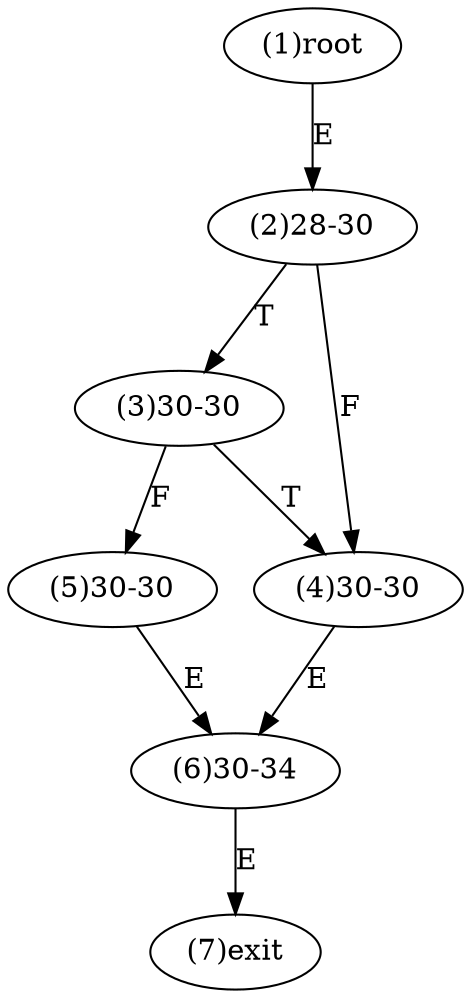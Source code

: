 digraph "" { 
1[ label="(1)root"];
2[ label="(2)28-30"];
3[ label="(3)30-30"];
4[ label="(4)30-30"];
5[ label="(5)30-30"];
6[ label="(6)30-34"];
7[ label="(7)exit"];
1->2[ label="E"];
2->4[ label="F"];
2->3[ label="T"];
3->5[ label="F"];
3->4[ label="T"];
4->6[ label="E"];
5->6[ label="E"];
6->7[ label="E"];
}